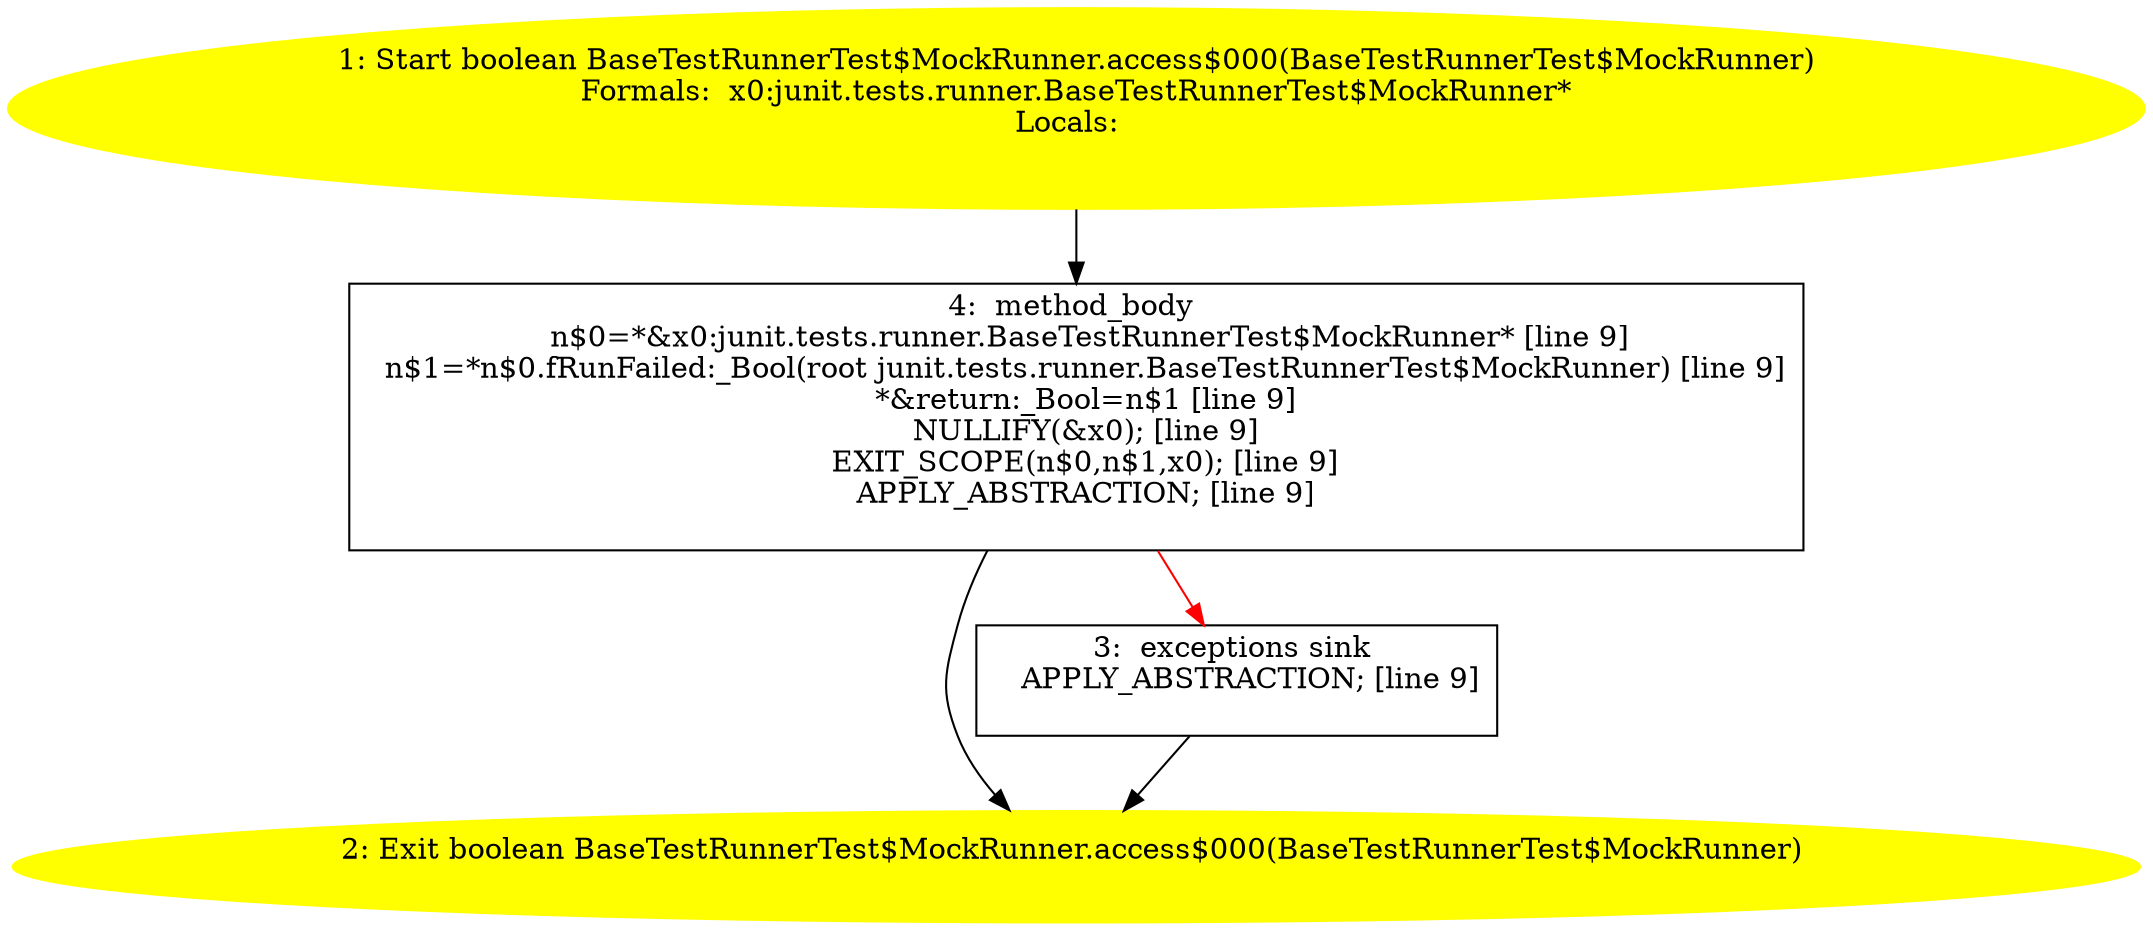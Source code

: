 /* @generated */
digraph cfg {
"junit.tests.runner.BaseTestRunnerTest$MockRunner.access$000(junit.tests.runner.BaseTestRunnerTest$Mo.b3f27add9730a45603c6a0e226bae062_1" [label="1: Start boolean BaseTestRunnerTest$MockRunner.access$000(BaseTestRunnerTest$MockRunner)\nFormals:  x0:junit.tests.runner.BaseTestRunnerTest$MockRunner*\nLocals:  \n  " color=yellow style=filled]
	

	 "junit.tests.runner.BaseTestRunnerTest$MockRunner.access$000(junit.tests.runner.BaseTestRunnerTest$Mo.b3f27add9730a45603c6a0e226bae062_1" -> "junit.tests.runner.BaseTestRunnerTest$MockRunner.access$000(junit.tests.runner.BaseTestRunnerTest$Mo.b3f27add9730a45603c6a0e226bae062_4" ;
"junit.tests.runner.BaseTestRunnerTest$MockRunner.access$000(junit.tests.runner.BaseTestRunnerTest$Mo.b3f27add9730a45603c6a0e226bae062_2" [label="2: Exit boolean BaseTestRunnerTest$MockRunner.access$000(BaseTestRunnerTest$MockRunner) \n  " color=yellow style=filled]
	

"junit.tests.runner.BaseTestRunnerTest$MockRunner.access$000(junit.tests.runner.BaseTestRunnerTest$Mo.b3f27add9730a45603c6a0e226bae062_3" [label="3:  exceptions sink \n   APPLY_ABSTRACTION; [line 9]\n " shape="box"]
	

	 "junit.tests.runner.BaseTestRunnerTest$MockRunner.access$000(junit.tests.runner.BaseTestRunnerTest$Mo.b3f27add9730a45603c6a0e226bae062_3" -> "junit.tests.runner.BaseTestRunnerTest$MockRunner.access$000(junit.tests.runner.BaseTestRunnerTest$Mo.b3f27add9730a45603c6a0e226bae062_2" ;
"junit.tests.runner.BaseTestRunnerTest$MockRunner.access$000(junit.tests.runner.BaseTestRunnerTest$Mo.b3f27add9730a45603c6a0e226bae062_4" [label="4:  method_body \n   n$0=*&x0:junit.tests.runner.BaseTestRunnerTest$MockRunner* [line 9]\n  n$1=*n$0.fRunFailed:_Bool(root junit.tests.runner.BaseTestRunnerTest$MockRunner) [line 9]\n  *&return:_Bool=n$1 [line 9]\n  NULLIFY(&x0); [line 9]\n  EXIT_SCOPE(n$0,n$1,x0); [line 9]\n  APPLY_ABSTRACTION; [line 9]\n " shape="box"]
	

	 "junit.tests.runner.BaseTestRunnerTest$MockRunner.access$000(junit.tests.runner.BaseTestRunnerTest$Mo.b3f27add9730a45603c6a0e226bae062_4" -> "junit.tests.runner.BaseTestRunnerTest$MockRunner.access$000(junit.tests.runner.BaseTestRunnerTest$Mo.b3f27add9730a45603c6a0e226bae062_2" ;
	 "junit.tests.runner.BaseTestRunnerTest$MockRunner.access$000(junit.tests.runner.BaseTestRunnerTest$Mo.b3f27add9730a45603c6a0e226bae062_4" -> "junit.tests.runner.BaseTestRunnerTest$MockRunner.access$000(junit.tests.runner.BaseTestRunnerTest$Mo.b3f27add9730a45603c6a0e226bae062_3" [color="red" ];
}
